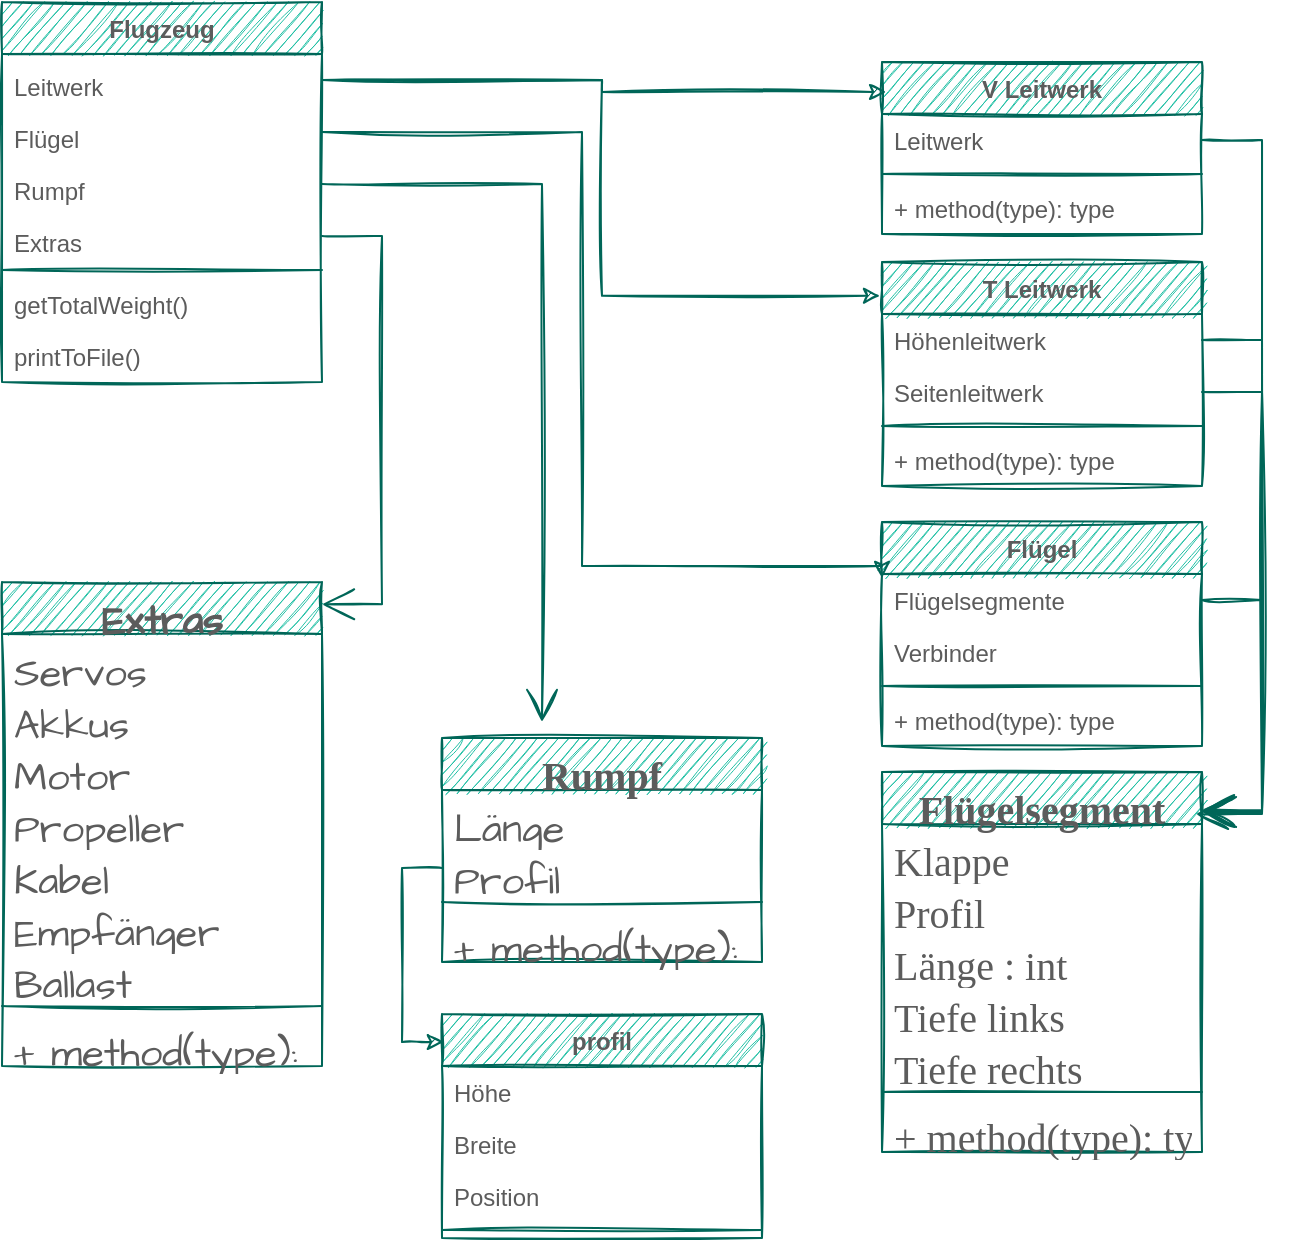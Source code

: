 <mxfile version="20.3.0" type="device"><diagram id="C5RBs43oDa-KdzZeNtuy" name="Page-1"><mxGraphModel dx="1438" dy="865" grid="1" gridSize="10" guides="1" tooltips="1" connect="1" arrows="1" fold="1" page="1" pageScale="1" pageWidth="827" pageHeight="1169" math="0" shadow="0"><root><mxCell id="WIyWlLk6GJQsqaUBKTNV-0"/><mxCell id="WIyWlLk6GJQsqaUBKTNV-1" parent="WIyWlLk6GJQsqaUBKTNV-0"/><mxCell id="X_vefIot62RxMlytFd0o-3" value="Flugzeug" style="swimlane;fontStyle=1;align=center;verticalAlign=top;childLayout=stackLayout;horizontal=1;startSize=26;horizontalStack=0;resizeParent=1;resizeParentMax=0;resizeLast=0;collapsible=1;marginBottom=0;fillColor=#21C0A5;strokeColor=#006658;fontColor=#5C5C5C;rounded=0;sketch=1;" parent="WIyWlLk6GJQsqaUBKTNV-1" vertex="1"><mxGeometry x="80" y="10" width="160" height="190" as="geometry"/></mxCell><mxCell id="X_vefIot62RxMlytFd0o-22" value="Leitwerk" style="text;strokeColor=none;fillColor=none;align=left;verticalAlign=bottom;spacingLeft=4;spacingRight=4;overflow=hidden;rotatable=0;points=[[0,0.5],[1,0.5]];portConstraint=eastwest;fontColor=#5C5C5C;rounded=0;sketch=1;" parent="X_vefIot62RxMlytFd0o-3" vertex="1"><mxGeometry y="26" width="160" height="26" as="geometry"/></mxCell><mxCell id="X_vefIot62RxMlytFd0o-21" value="Flügel" style="text;strokeColor=none;fillColor=none;align=left;verticalAlign=bottom;spacingLeft=4;spacingRight=4;overflow=hidden;rotatable=0;points=[[0,0.5],[1,0.5]];portConstraint=eastwest;fontColor=#5C5C5C;rounded=0;sketch=1;" parent="X_vefIot62RxMlytFd0o-3" vertex="1"><mxGeometry y="52" width="160" height="26" as="geometry"/></mxCell><mxCell id="X_vefIot62RxMlytFd0o-20" value="Rumpf" style="text;strokeColor=none;fillColor=none;align=left;verticalAlign=bottom;spacingLeft=4;spacingRight=4;overflow=hidden;rotatable=0;points=[[0,0.5],[1,0.5]];portConstraint=eastwest;fontColor=#5C5C5C;rounded=0;sketch=1;" parent="X_vefIot62RxMlytFd0o-3" vertex="1"><mxGeometry y="78" width="160" height="26" as="geometry"/></mxCell><mxCell id="-gHdSSG4RGI7N22OPVDd-2" value="Extras" style="text;strokeColor=none;fillColor=none;align=left;verticalAlign=bottom;spacingLeft=4;spacingRight=4;overflow=hidden;rotatable=0;points=[[0,0.5],[1,0.5]];portConstraint=eastwest;fontColor=#5C5C5C;rounded=0;sketch=1;" parent="X_vefIot62RxMlytFd0o-3" vertex="1"><mxGeometry y="104" width="160" height="26" as="geometry"/></mxCell><mxCell id="X_vefIot62RxMlytFd0o-5" value="" style="line;strokeWidth=1;fillColor=none;align=left;verticalAlign=middle;spacingTop=-1;spacingLeft=3;spacingRight=3;rotatable=0;labelPosition=right;points=[];portConstraint=eastwest;strokeColor=#006658;fontColor=#5C5C5C;rounded=0;sketch=1;" parent="X_vefIot62RxMlytFd0o-3" vertex="1"><mxGeometry y="130" width="160" height="8" as="geometry"/></mxCell><mxCell id="X_vefIot62RxMlytFd0o-6" value="getTotalWeight()" style="text;strokeColor=none;fillColor=none;align=left;verticalAlign=top;spacingLeft=4;spacingRight=4;overflow=hidden;rotatable=0;points=[[0,0.5],[1,0.5]];portConstraint=eastwest;fontColor=#5C5C5C;rounded=0;sketch=1;" parent="X_vefIot62RxMlytFd0o-3" vertex="1"><mxGeometry y="138" width="160" height="26" as="geometry"/></mxCell><mxCell id="X_vefIot62RxMlytFd0o-23" value="printToFile()" style="text;strokeColor=none;fillColor=none;align=left;verticalAlign=top;spacingLeft=4;spacingRight=4;overflow=hidden;rotatable=0;points=[[0,0.5],[1,0.5]];portConstraint=eastwest;fontColor=#5C5C5C;rounded=0;sketch=1;" parent="X_vefIot62RxMlytFd0o-3" vertex="1"><mxGeometry y="164" width="160" height="26" as="geometry"/></mxCell><mxCell id="X_vefIot62RxMlytFd0o-28" value="V Leitwerk" style="swimlane;fontStyle=1;align=center;verticalAlign=top;childLayout=stackLayout;horizontal=1;startSize=26;horizontalStack=0;resizeParent=1;resizeParentMax=0;resizeLast=0;collapsible=1;marginBottom=0;fillColor=#21C0A5;strokeColor=#006658;fontColor=#5C5C5C;rounded=0;sketch=1;" parent="WIyWlLk6GJQsqaUBKTNV-1" vertex="1"><mxGeometry x="520" y="40" width="160" height="86" as="geometry"/></mxCell><mxCell id="X_vefIot62RxMlytFd0o-29" value="Leitwerk" style="text;strokeColor=none;fillColor=none;align=left;verticalAlign=top;spacingLeft=4;spacingRight=4;overflow=hidden;rotatable=0;points=[[0,0.5],[1,0.5]];portConstraint=eastwest;fontColor=#5C5C5C;rounded=0;sketch=1;" parent="X_vefIot62RxMlytFd0o-28" vertex="1"><mxGeometry y="26" width="160" height="26" as="geometry"/></mxCell><mxCell id="X_vefIot62RxMlytFd0o-30" value="" style="line;strokeWidth=1;fillColor=none;align=left;verticalAlign=middle;spacingTop=-1;spacingLeft=3;spacingRight=3;rotatable=0;labelPosition=right;points=[];portConstraint=eastwest;strokeColor=#006658;fontColor=#5C5C5C;rounded=0;sketch=1;" parent="X_vefIot62RxMlytFd0o-28" vertex="1"><mxGeometry y="52" width="160" height="8" as="geometry"/></mxCell><mxCell id="X_vefIot62RxMlytFd0o-31" value="+ method(type): type" style="text;strokeColor=none;fillColor=none;align=left;verticalAlign=top;spacingLeft=4;spacingRight=4;overflow=hidden;rotatable=0;points=[[0,0.5],[1,0.5]];portConstraint=eastwest;fontColor=#5C5C5C;rounded=0;sketch=1;" parent="X_vefIot62RxMlytFd0o-28" vertex="1"><mxGeometry y="60" width="160" height="26" as="geometry"/></mxCell><mxCell id="X_vefIot62RxMlytFd0o-32" value="T Leitwerk" style="swimlane;fontStyle=1;align=center;verticalAlign=top;childLayout=stackLayout;horizontal=1;startSize=26;horizontalStack=0;resizeParent=1;resizeParentMax=0;resizeLast=0;collapsible=1;marginBottom=0;fillColor=#21C0A5;strokeColor=#006658;fontColor=#5C5C5C;rounded=0;sketch=1;" parent="WIyWlLk6GJQsqaUBKTNV-1" vertex="1"><mxGeometry x="520" y="140" width="160" height="112" as="geometry"/></mxCell><mxCell id="X_vefIot62RxMlytFd0o-33" value="Höhenleitwerk" style="text;strokeColor=none;fillColor=none;align=left;verticalAlign=top;spacingLeft=4;spacingRight=4;overflow=hidden;rotatable=0;points=[[0,0.5],[1,0.5]];portConstraint=eastwest;fontColor=#5C5C5C;rounded=0;sketch=1;" parent="X_vefIot62RxMlytFd0o-32" vertex="1"><mxGeometry y="26" width="160" height="26" as="geometry"/></mxCell><mxCell id="-gHdSSG4RGI7N22OPVDd-1" value="Seitenleitwerk" style="text;strokeColor=none;fillColor=none;align=left;verticalAlign=top;spacingLeft=4;spacingRight=4;overflow=hidden;rotatable=0;points=[[0,0.5],[1,0.5]];portConstraint=eastwest;fontColor=#5C5C5C;rounded=0;sketch=1;" parent="X_vefIot62RxMlytFd0o-32" vertex="1"><mxGeometry y="52" width="160" height="26" as="geometry"/></mxCell><mxCell id="X_vefIot62RxMlytFd0o-34" value="" style="line;strokeWidth=1;fillColor=none;align=left;verticalAlign=middle;spacingTop=-1;spacingLeft=3;spacingRight=3;rotatable=0;labelPosition=right;points=[];portConstraint=eastwest;strokeColor=#006658;fontColor=#5C5C5C;rounded=0;sketch=1;" parent="X_vefIot62RxMlytFd0o-32" vertex="1"><mxGeometry y="78" width="160" height="8" as="geometry"/></mxCell><mxCell id="X_vefIot62RxMlytFd0o-35" value="+ method(type): type" style="text;strokeColor=none;fillColor=none;align=left;verticalAlign=top;spacingLeft=4;spacingRight=4;overflow=hidden;rotatable=0;points=[[0,0.5],[1,0.5]];portConstraint=eastwest;fontColor=#5C5C5C;rounded=0;sketch=1;" parent="X_vefIot62RxMlytFd0o-32" vertex="1"><mxGeometry y="86" width="160" height="26" as="geometry"/></mxCell><mxCell id="X_vefIot62RxMlytFd0o-37" style="edgeStyle=orthogonalEdgeStyle;orthogonalLoop=1;jettySize=auto;html=1;entryX=0.013;entryY=0.174;entryDx=0;entryDy=0;entryPerimeter=0;strokeColor=#006658;fontColor=#5C5C5C;rounded=0;sketch=1;" parent="WIyWlLk6GJQsqaUBKTNV-1" source="X_vefIot62RxMlytFd0o-22" target="X_vefIot62RxMlytFd0o-28" edge="1"><mxGeometry relative="1" as="geometry"/></mxCell><mxCell id="X_vefIot62RxMlytFd0o-38" style="edgeStyle=orthogonalEdgeStyle;orthogonalLoop=1;jettySize=auto;html=1;exitX=1;exitY=0.5;exitDx=0;exitDy=0;entryX=-0.006;entryY=0.151;entryDx=0;entryDy=0;entryPerimeter=0;strokeColor=#006658;fontColor=#5C5C5C;rounded=0;sketch=1;" parent="WIyWlLk6GJQsqaUBKTNV-1" source="X_vefIot62RxMlytFd0o-22" target="X_vefIot62RxMlytFd0o-32" edge="1"><mxGeometry relative="1" as="geometry"/></mxCell><mxCell id="X_vefIot62RxMlytFd0o-39" value="Flügel" style="swimlane;fontStyle=1;align=center;verticalAlign=top;childLayout=stackLayout;horizontal=1;startSize=26;horizontalStack=0;resizeParent=1;resizeParentMax=0;resizeLast=0;collapsible=1;marginBottom=0;fillColor=#21C0A5;strokeColor=#006658;fontColor=#5C5C5C;rounded=0;sketch=1;" parent="WIyWlLk6GJQsqaUBKTNV-1" vertex="1"><mxGeometry x="520" y="270" width="160" height="112" as="geometry"/></mxCell><mxCell id="X_vefIot62RxMlytFd0o-40" value="Flügelsegmente&#10;&#10;" style="text;strokeColor=none;fillColor=none;align=left;verticalAlign=top;spacingLeft=4;spacingRight=4;overflow=hidden;rotatable=0;points=[[0,0.5],[1,0.5]];portConstraint=eastwest;fontColor=#5C5C5C;rounded=0;sketch=1;" parent="X_vefIot62RxMlytFd0o-39" vertex="1"><mxGeometry y="26" width="160" height="26" as="geometry"/></mxCell><mxCell id="salrMsW0N_368Pm0OWzv-11" value="Verbinder" style="text;strokeColor=none;fillColor=none;align=left;verticalAlign=top;spacingLeft=4;spacingRight=4;overflow=hidden;rotatable=0;points=[[0,0.5],[1,0.5]];portConstraint=eastwest;fontColor=#5C5C5C;rounded=0;sketch=1;" parent="X_vefIot62RxMlytFd0o-39" vertex="1"><mxGeometry y="52" width="160" height="26" as="geometry"/></mxCell><mxCell id="X_vefIot62RxMlytFd0o-41" value="" style="line;strokeWidth=1;fillColor=none;align=left;verticalAlign=middle;spacingTop=-1;spacingLeft=3;spacingRight=3;rotatable=0;labelPosition=right;points=[];portConstraint=eastwest;strokeColor=#006658;fontColor=#5C5C5C;rounded=0;sketch=1;" parent="X_vefIot62RxMlytFd0o-39" vertex="1"><mxGeometry y="78" width="160" height="8" as="geometry"/></mxCell><mxCell id="X_vefIot62RxMlytFd0o-42" value="+ method(type): type" style="text;strokeColor=none;fillColor=none;align=left;verticalAlign=top;spacingLeft=4;spacingRight=4;overflow=hidden;rotatable=0;points=[[0,0.5],[1,0.5]];portConstraint=eastwest;fontColor=#5C5C5C;rounded=0;sketch=1;" parent="X_vefIot62RxMlytFd0o-39" vertex="1"><mxGeometry y="86" width="160" height="26" as="geometry"/></mxCell><mxCell id="-gHdSSG4RGI7N22OPVDd-0" style="edgeStyle=orthogonalEdgeStyle;orthogonalLoop=1;jettySize=auto;html=1;exitX=1;exitY=0.5;exitDx=0;exitDy=0;entryX=0;entryY=0.25;entryDx=0;entryDy=0;strokeColor=#006658;fontColor=#5C5C5C;rounded=0;sketch=1;" parent="WIyWlLk6GJQsqaUBKTNV-1" source="X_vefIot62RxMlytFd0o-21" target="X_vefIot62RxMlytFd0o-39" edge="1"><mxGeometry relative="1" as="geometry"><mxPoint x="360" y="260" as="targetPoint"/><Array as="points"><mxPoint x="370" y="75"/><mxPoint x="370" y="292"/></Array></mxGeometry></mxCell><mxCell id="-gHdSSG4RGI7N22OPVDd-3" value="Extras" style="swimlane;fontStyle=1;align=center;verticalAlign=top;childLayout=stackLayout;horizontal=1;startSize=26;horizontalStack=0;resizeParent=1;resizeParentMax=0;resizeLast=0;collapsible=1;marginBottom=0;hachureGap=4;fontFamily=Architects Daughter;fontSource=https%3A%2F%2Ffonts.googleapis.com%2Fcss%3Ffamily%3DArchitects%2BDaughter;fontSize=20;rounded=0;sketch=1;fillColor=#21C0A5;strokeColor=#006658;fontColor=#5C5C5C;" parent="WIyWlLk6GJQsqaUBKTNV-1" vertex="1"><mxGeometry x="80" y="300" width="160" height="242" as="geometry"/></mxCell><mxCell id="-gHdSSG4RGI7N22OPVDd-4" value="Servos&#10;&#10;" style="text;strokeColor=none;fillColor=none;align=left;verticalAlign=top;spacingLeft=4;spacingRight=4;overflow=hidden;rotatable=0;points=[[0,0.5],[1,0.5]];portConstraint=eastwest;hachureGap=4;fontFamily=Architects Daughter;fontSource=https%3A%2F%2Ffonts.googleapis.com%2Fcss%3Ffamily%3DArchitects%2BDaughter;fontSize=20;rounded=0;sketch=1;fontColor=#5C5C5C;" parent="-gHdSSG4RGI7N22OPVDd-3" vertex="1"><mxGeometry y="26" width="160" height="26" as="geometry"/></mxCell><mxCell id="-gHdSSG4RGI7N22OPVDd-10" value="Akkus&#10;" style="text;strokeColor=none;fillColor=none;align=left;verticalAlign=top;spacingLeft=4;spacingRight=4;overflow=hidden;rotatable=0;points=[[0,0.5],[1,0.5]];portConstraint=eastwest;hachureGap=4;fontFamily=Architects Daughter;fontSource=https%3A%2F%2Ffonts.googleapis.com%2Fcss%3Ffamily%3DArchitects%2BDaughter;fontSize=20;rounded=0;sketch=1;fontColor=#5C5C5C;" parent="-gHdSSG4RGI7N22OPVDd-3" vertex="1"><mxGeometry y="52" width="160" height="26" as="geometry"/></mxCell><mxCell id="-gHdSSG4RGI7N22OPVDd-9" value="Motor" style="text;strokeColor=none;fillColor=none;align=left;verticalAlign=top;spacingLeft=4;spacingRight=4;overflow=hidden;rotatable=0;points=[[0,0.5],[1,0.5]];portConstraint=eastwest;hachureGap=4;fontFamily=Architects Daughter;fontSource=https%3A%2F%2Ffonts.googleapis.com%2Fcss%3Ffamily%3DArchitects%2BDaughter;fontSize=20;rounded=0;sketch=1;fontColor=#5C5C5C;" parent="-gHdSSG4RGI7N22OPVDd-3" vertex="1"><mxGeometry y="78" width="160" height="26" as="geometry"/></mxCell><mxCell id="-gHdSSG4RGI7N22OPVDd-8" value="Propeller&#10;" style="text;strokeColor=none;fillColor=none;align=left;verticalAlign=top;spacingLeft=4;spacingRight=4;overflow=hidden;rotatable=0;points=[[0,0.5],[1,0.5]];portConstraint=eastwest;hachureGap=4;fontFamily=Architects Daughter;fontSource=https%3A%2F%2Ffonts.googleapis.com%2Fcss%3Ffamily%3DArchitects%2BDaughter;fontSize=20;rounded=0;sketch=1;fontColor=#5C5C5C;" parent="-gHdSSG4RGI7N22OPVDd-3" vertex="1"><mxGeometry y="104" width="160" height="26" as="geometry"/></mxCell><mxCell id="-gHdSSG4RGI7N22OPVDd-7" value="Kabel" style="text;strokeColor=none;fillColor=none;align=left;verticalAlign=top;spacingLeft=4;spacingRight=4;overflow=hidden;rotatable=0;points=[[0,0.5],[1,0.5]];portConstraint=eastwest;hachureGap=4;fontFamily=Architects Daughter;fontSource=https%3A%2F%2Ffonts.googleapis.com%2Fcss%3Ffamily%3DArchitects%2BDaughter;fontSize=20;rounded=0;sketch=1;fontColor=#5C5C5C;" parent="-gHdSSG4RGI7N22OPVDd-3" vertex="1"><mxGeometry y="130" width="160" height="26" as="geometry"/></mxCell><mxCell id="-gHdSSG4RGI7N22OPVDd-11" value="Empfänger" style="text;strokeColor=none;fillColor=none;align=left;verticalAlign=top;spacingLeft=4;spacingRight=4;overflow=hidden;rotatable=0;points=[[0,0.5],[1,0.5]];portConstraint=eastwest;hachureGap=4;fontFamily=Architects Daughter;fontSource=https%3A%2F%2Ffonts.googleapis.com%2Fcss%3Ffamily%3DArchitects%2BDaughter;fontSize=20;rounded=0;sketch=1;fontColor=#5C5C5C;" parent="-gHdSSG4RGI7N22OPVDd-3" vertex="1"><mxGeometry y="156" width="160" height="26" as="geometry"/></mxCell><mxCell id="-gHdSSG4RGI7N22OPVDd-20" value="Ballast" style="text;strokeColor=none;fillColor=none;align=left;verticalAlign=top;spacingLeft=4;spacingRight=4;overflow=hidden;rotatable=0;points=[[0,0.5],[1,0.5]];portConstraint=eastwest;hachureGap=4;fontFamily=Architects Daughter;fontSource=https%3A%2F%2Ffonts.googleapis.com%2Fcss%3Ffamily%3DArchitects%2BDaughter;fontSize=20;rounded=0;sketch=1;fontColor=#5C5C5C;" parent="-gHdSSG4RGI7N22OPVDd-3" vertex="1"><mxGeometry y="182" width="160" height="26" as="geometry"/></mxCell><mxCell id="-gHdSSG4RGI7N22OPVDd-5" value="" style="line;strokeWidth=1;fillColor=none;align=left;verticalAlign=middle;spacingTop=-1;spacingLeft=3;spacingRight=3;rotatable=0;labelPosition=right;points=[];portConstraint=eastwest;strokeColor=#006658;hachureGap=4;fontFamily=Architects Daughter;fontSource=https%3A%2F%2Ffonts.googleapis.com%2Fcss%3Ffamily%3DArchitects%2BDaughter;fontSize=20;rounded=0;sketch=1;fontColor=#5C5C5C;" parent="-gHdSSG4RGI7N22OPVDd-3" vertex="1"><mxGeometry y="208" width="160" height="8" as="geometry"/></mxCell><mxCell id="-gHdSSG4RGI7N22OPVDd-6" value="+ method(type): type" style="text;strokeColor=none;fillColor=none;align=left;verticalAlign=top;spacingLeft=4;spacingRight=4;overflow=hidden;rotatable=0;points=[[0,0.5],[1,0.5]];portConstraint=eastwest;hachureGap=4;fontFamily=Architects Daughter;fontSource=https%3A%2F%2Ffonts.googleapis.com%2Fcss%3Ffamily%3DArchitects%2BDaughter;fontSize=20;rounded=0;sketch=1;fontColor=#5C5C5C;" parent="-gHdSSG4RGI7N22OPVDd-3" vertex="1"><mxGeometry y="216" width="160" height="26" as="geometry"/></mxCell><mxCell id="-gHdSSG4RGI7N22OPVDd-12" style="edgeStyle=orthogonalEdgeStyle;rounded=0;sketch=1;hachureGap=4;orthogonalLoop=1;jettySize=auto;html=1;exitX=1;exitY=0.5;exitDx=0;exitDy=0;entryX=1;entryY=0.046;entryDx=0;entryDy=0;entryPerimeter=0;strokeColor=#006658;fontFamily=Architects Daughter;fontSource=https%3A%2F%2Ffonts.googleapis.com%2Fcss%3Ffamily%3DArchitects%2BDaughter;fontSize=16;fontColor=#5C5C5C;endArrow=open;startSize=14;endSize=14;sourcePerimeterSpacing=8;targetPerimeterSpacing=8;fillColor=#21C0A5;" parent="WIyWlLk6GJQsqaUBKTNV-1" source="-gHdSSG4RGI7N22OPVDd-2" target="-gHdSSG4RGI7N22OPVDd-3" edge="1"><mxGeometry relative="1" as="geometry"/></mxCell><mxCell id="-gHdSSG4RGI7N22OPVDd-13" value="Rumpf" style="swimlane;fontStyle=1;align=center;verticalAlign=top;childLayout=stackLayout;horizontal=1;startSize=26;horizontalStack=0;resizeParent=1;resizeParentMax=0;resizeLast=0;collapsible=1;marginBottom=0;sketch=1;hachureGap=4;strokeColor=#006658;fontFamily=Times New Roman;fontSize=20;fontColor=#5C5C5C;fillColor=#21C0A5;rounded=0;" parent="WIyWlLk6GJQsqaUBKTNV-1" vertex="1"><mxGeometry x="300" y="378" width="160" height="112" as="geometry"/></mxCell><mxCell id="-gHdSSG4RGI7N22OPVDd-14" value="Länge" style="text;strokeColor=none;fillColor=none;align=left;verticalAlign=top;spacingLeft=4;spacingRight=4;overflow=hidden;rotatable=0;points=[[0,0.5],[1,0.5]];portConstraint=eastwest;sketch=1;hachureGap=4;fontFamily=Architects Daughter;fontSource=https%3A%2F%2Ffonts.googleapis.com%2Fcss%3Ffamily%3DArchitects%2BDaughter;fontSize=20;fontColor=#5C5C5C;rounded=0;" parent="-gHdSSG4RGI7N22OPVDd-13" vertex="1"><mxGeometry y="26" width="160" height="26" as="geometry"/></mxCell><mxCell id="-gHdSSG4RGI7N22OPVDd-19" value="Profil&#10;" style="text;strokeColor=none;fillColor=none;align=left;verticalAlign=top;spacingLeft=4;spacingRight=4;overflow=hidden;rotatable=0;points=[[0,0.5],[1,0.5]];portConstraint=eastwest;sketch=1;hachureGap=4;fontFamily=Architects Daughter;fontSource=https%3A%2F%2Ffonts.googleapis.com%2Fcss%3Ffamily%3DArchitects%2BDaughter;fontSize=20;fontColor=#5C5C5C;rounded=0;" parent="-gHdSSG4RGI7N22OPVDd-13" vertex="1"><mxGeometry y="52" width="160" height="26" as="geometry"/></mxCell><mxCell id="-gHdSSG4RGI7N22OPVDd-15" value="" style="line;strokeWidth=1;fillColor=none;align=left;verticalAlign=middle;spacingTop=-1;spacingLeft=3;spacingRight=3;rotatable=0;labelPosition=right;points=[];portConstraint=eastwest;strokeColor=#006658;sketch=1;hachureGap=4;fontFamily=Architects Daughter;fontSource=https%3A%2F%2Ffonts.googleapis.com%2Fcss%3Ffamily%3DArchitects%2BDaughter;fontSize=20;fontColor=#5C5C5C;rounded=0;" parent="-gHdSSG4RGI7N22OPVDd-13" vertex="1"><mxGeometry y="78" width="160" height="8" as="geometry"/></mxCell><mxCell id="-gHdSSG4RGI7N22OPVDd-16" value="+ method(type): type" style="text;strokeColor=none;fillColor=none;align=left;verticalAlign=top;spacingLeft=4;spacingRight=4;overflow=hidden;rotatable=0;points=[[0,0.5],[1,0.5]];portConstraint=eastwest;sketch=1;hachureGap=4;fontFamily=Architects Daughter;fontSource=https%3A%2F%2Ffonts.googleapis.com%2Fcss%3Ffamily%3DArchitects%2BDaughter;fontSize=20;fontColor=#5C5C5C;rounded=0;" parent="-gHdSSG4RGI7N22OPVDd-13" vertex="1"><mxGeometry y="86" width="160" height="26" as="geometry"/></mxCell><mxCell id="-gHdSSG4RGI7N22OPVDd-21" style="edgeStyle=orthogonalEdgeStyle;rounded=0;sketch=1;hachureGap=4;orthogonalLoop=1;jettySize=auto;html=1;exitX=1;exitY=0.5;exitDx=0;exitDy=0;strokeColor=#006658;fontFamily=Architects Daughter;fontSource=https%3A%2F%2Ffonts.googleapis.com%2Fcss%3Ffamily%3DArchitects%2BDaughter;fontSize=16;fontColor=#5C5C5C;endArrow=open;startSize=14;endSize=14;sourcePerimeterSpacing=8;targetPerimeterSpacing=8;fillColor=#21C0A5;" parent="WIyWlLk6GJQsqaUBKTNV-1" source="X_vefIot62RxMlytFd0o-20" target="-gHdSSG4RGI7N22OPVDd-13" edge="1"><mxGeometry relative="1" as="geometry"><Array as="points"><mxPoint x="350" y="101"/></Array></mxGeometry></mxCell><mxCell id="-gHdSSG4RGI7N22OPVDd-22" value="Flügelsegment" style="swimlane;fontStyle=1;align=center;verticalAlign=top;childLayout=stackLayout;horizontal=1;startSize=26;horizontalStack=0;resizeParent=1;resizeParentMax=0;resizeLast=0;collapsible=1;marginBottom=0;sketch=1;hachureGap=4;strokeColor=#006658;fontFamily=Times New Roman;fontSize=20;fontColor=#5C5C5C;fillColor=#21C0A5;rounded=0;" parent="WIyWlLk6GJQsqaUBKTNV-1" vertex="1"><mxGeometry x="520" y="395" width="160" height="190" as="geometry"/></mxCell><mxCell id="-gHdSSG4RGI7N22OPVDd-23" value="Klappe&#10;" style="text;strokeColor=none;fillColor=none;align=left;verticalAlign=top;spacingLeft=4;spacingRight=4;overflow=hidden;rotatable=0;points=[[0,0.5],[1,0.5]];portConstraint=eastwest;sketch=1;hachureGap=4;fontFamily=Times New Roman;fontSize=20;fontColor=#5C5C5C;rounded=0;" parent="-gHdSSG4RGI7N22OPVDd-22" vertex="1"><mxGeometry y="26" width="160" height="26" as="geometry"/></mxCell><mxCell id="-gHdSSG4RGI7N22OPVDd-26" value="Profil" style="text;strokeColor=none;fillColor=none;align=left;verticalAlign=top;spacingLeft=4;spacingRight=4;overflow=hidden;rotatable=0;points=[[0,0.5],[1,0.5]];portConstraint=eastwest;sketch=1;hachureGap=4;fontFamily=Times New Roman;fontSize=20;fontColor=#5C5C5C;rounded=0;glass=0;" parent="-gHdSSG4RGI7N22OPVDd-22" vertex="1"><mxGeometry y="52" width="160" height="26" as="geometry"/></mxCell><mxCell id="-gHdSSG4RGI7N22OPVDd-28" value="Länge : int" style="text;strokeColor=none;fillColor=none;align=left;verticalAlign=top;spacingLeft=4;spacingRight=4;overflow=hidden;rotatable=0;points=[[0,0.5],[1,0.5]];portConstraint=eastwest;sketch=1;hachureGap=4;fontFamily=Times New Roman;fontSize=20;fontColor=#5C5C5C;rounded=0;" parent="-gHdSSG4RGI7N22OPVDd-22" vertex="1"><mxGeometry y="78" width="160" height="26" as="geometry"/></mxCell><mxCell id="-gHdSSG4RGI7N22OPVDd-27" value="Tiefe links" style="text;strokeColor=none;fillColor=none;align=left;verticalAlign=top;spacingLeft=4;spacingRight=4;overflow=hidden;rotatable=0;points=[[0,0.5],[1,0.5]];portConstraint=eastwest;sketch=1;hachureGap=4;fontFamily=Times New Roman;fontSize=20;fontColor=#5C5C5C;rounded=0;" parent="-gHdSSG4RGI7N22OPVDd-22" vertex="1"><mxGeometry y="104" width="160" height="26" as="geometry"/></mxCell><mxCell id="-gHdSSG4RGI7N22OPVDd-29" value="Tiefe rechts" style="text;strokeColor=none;fillColor=none;align=left;verticalAlign=top;spacingLeft=4;spacingRight=4;overflow=hidden;rotatable=0;points=[[0,0.5],[1,0.5]];portConstraint=eastwest;sketch=1;hachureGap=4;fontFamily=Times New Roman;fontSize=20;fontColor=#5C5C5C;rounded=0;" parent="-gHdSSG4RGI7N22OPVDd-22" vertex="1"><mxGeometry y="130" width="160" height="26" as="geometry"/></mxCell><mxCell id="-gHdSSG4RGI7N22OPVDd-24" value="" style="line;strokeWidth=1;fillColor=none;align=left;verticalAlign=middle;spacingTop=-1;spacingLeft=3;spacingRight=3;rotatable=0;labelPosition=right;points=[];portConstraint=eastwest;strokeColor=#006658;sketch=1;hachureGap=4;fontFamily=Times New Roman;fontSize=20;fontColor=#5C5C5C;rounded=0;" parent="-gHdSSG4RGI7N22OPVDd-22" vertex="1"><mxGeometry y="156" width="160" height="8" as="geometry"/></mxCell><mxCell id="-gHdSSG4RGI7N22OPVDd-25" value="+ method(type): type" style="text;strokeColor=none;fillColor=none;align=left;verticalAlign=top;spacingLeft=4;spacingRight=4;overflow=hidden;rotatable=0;points=[[0,0.5],[1,0.5]];portConstraint=eastwest;sketch=1;hachureGap=4;fontFamily=Times New Roman;fontSize=20;fontColor=#5C5C5C;rounded=0;" parent="-gHdSSG4RGI7N22OPVDd-22" vertex="1"><mxGeometry y="164" width="160" height="26" as="geometry"/></mxCell><mxCell id="-gHdSSG4RGI7N22OPVDd-30" style="edgeStyle=orthogonalEdgeStyle;rounded=0;sketch=1;hachureGap=4;orthogonalLoop=1;jettySize=auto;html=1;exitX=1;exitY=0.5;exitDx=0;exitDy=0;entryX=1.006;entryY=0.105;entryDx=0;entryDy=0;entryPerimeter=0;strokeColor=#006658;fontFamily=Times New Roman;fontSize=16;fontColor=#5C5C5C;endArrow=open;startSize=14;endSize=14;sourcePerimeterSpacing=8;targetPerimeterSpacing=8;fillColor=#21C0A5;" parent="WIyWlLk6GJQsqaUBKTNV-1" source="X_vefIot62RxMlytFd0o-29" target="-gHdSSG4RGI7N22OPVDd-22" edge="1"><mxGeometry relative="1" as="geometry"/></mxCell><mxCell id="-gHdSSG4RGI7N22OPVDd-31" style="edgeStyle=orthogonalEdgeStyle;rounded=0;sketch=1;hachureGap=4;orthogonalLoop=1;jettySize=auto;html=1;exitX=1;exitY=0.5;exitDx=0;exitDy=0;entryX=1;entryY=0.105;entryDx=0;entryDy=0;entryPerimeter=0;strokeColor=#006658;fontFamily=Times New Roman;fontSize=16;fontColor=#5C5C5C;endArrow=open;startSize=14;endSize=14;sourcePerimeterSpacing=8;targetPerimeterSpacing=8;fillColor=#21C0A5;" parent="WIyWlLk6GJQsqaUBKTNV-1" source="X_vefIot62RxMlytFd0o-40" target="-gHdSSG4RGI7N22OPVDd-22" edge="1"><mxGeometry relative="1" as="geometry"/></mxCell><mxCell id="-gHdSSG4RGI7N22OPVDd-32" style="edgeStyle=orthogonalEdgeStyle;rounded=0;sketch=1;hachureGap=4;orthogonalLoop=1;jettySize=auto;html=1;exitX=1;exitY=0.5;exitDx=0;exitDy=0;entryX=1;entryY=0.1;entryDx=0;entryDy=0;entryPerimeter=0;strokeColor=#006658;fontFamily=Times New Roman;fontSize=16;fontColor=#5C5C5C;endArrow=open;startSize=14;endSize=14;sourcePerimeterSpacing=8;targetPerimeterSpacing=8;fillColor=#21C0A5;" parent="WIyWlLk6GJQsqaUBKTNV-1" source="X_vefIot62RxMlytFd0o-33" target="-gHdSSG4RGI7N22OPVDd-22" edge="1"><mxGeometry relative="1" as="geometry"/></mxCell><mxCell id="-gHdSSG4RGI7N22OPVDd-37" style="edgeStyle=orthogonalEdgeStyle;rounded=0;sketch=1;hachureGap=4;orthogonalLoop=1;jettySize=auto;html=1;exitX=1;exitY=0.5;exitDx=0;exitDy=0;entryX=0.981;entryY=-0.192;entryDx=0;entryDy=0;entryPerimeter=0;strokeColor=#006658;fontFamily=Architects Daughter;fontSource=https%3A%2F%2Ffonts.googleapis.com%2Fcss%3Ffamily%3DArchitects%2BDaughter;fontSize=16;fontColor=#5C5C5C;endArrow=open;startSize=14;endSize=14;sourcePerimeterSpacing=8;targetPerimeterSpacing=8;fillColor=#21C0A5;" parent="WIyWlLk6GJQsqaUBKTNV-1" source="-gHdSSG4RGI7N22OPVDd-1" target="-gHdSSG4RGI7N22OPVDd-23" edge="1"><mxGeometry relative="1" as="geometry"/></mxCell><mxCell id="salrMsW0N_368Pm0OWzv-4" value="profil" style="swimlane;fontStyle=1;align=center;verticalAlign=top;childLayout=stackLayout;horizontal=1;startSize=26;horizontalStack=0;resizeParent=1;resizeParentMax=0;resizeLast=0;collapsible=1;marginBottom=0;fillColor=#21C0A5;strokeColor=#006658;fontColor=#5C5C5C;sketch=1;rounded=0;" parent="WIyWlLk6GJQsqaUBKTNV-1" vertex="1"><mxGeometry x="300" y="516" width="160" height="112" as="geometry"/></mxCell><mxCell id="salrMsW0N_368Pm0OWzv-5" value="Höhe" style="text;strokeColor=none;fillColor=none;align=left;verticalAlign=top;spacingLeft=4;spacingRight=4;overflow=hidden;rotatable=0;points=[[0,0.5],[1,0.5]];portConstraint=eastwest;fontColor=#5C5C5C;sketch=1;rounded=0;" parent="salrMsW0N_368Pm0OWzv-4" vertex="1"><mxGeometry y="26" width="160" height="26" as="geometry"/></mxCell><mxCell id="salrMsW0N_368Pm0OWzv-8" value="Breite" style="text;strokeColor=none;fillColor=none;align=left;verticalAlign=top;spacingLeft=4;spacingRight=4;overflow=hidden;rotatable=0;points=[[0,0.5],[1,0.5]];portConstraint=eastwest;fontColor=#5C5C5C;sketch=1;rounded=0;" parent="salrMsW0N_368Pm0OWzv-4" vertex="1"><mxGeometry y="52" width="160" height="26" as="geometry"/></mxCell><mxCell id="salrMsW0N_368Pm0OWzv-9" value="Position" style="text;strokeColor=none;fillColor=none;align=left;verticalAlign=top;spacingLeft=4;spacingRight=4;overflow=hidden;rotatable=0;points=[[0,0.5],[1,0.5]];portConstraint=eastwest;fontColor=#5C5C5C;sketch=1;rounded=0;" parent="salrMsW0N_368Pm0OWzv-4" vertex="1"><mxGeometry y="78" width="160" height="26" as="geometry"/></mxCell><mxCell id="salrMsW0N_368Pm0OWzv-6" value="" style="line;strokeWidth=1;fillColor=none;align=left;verticalAlign=middle;spacingTop=-1;spacingLeft=3;spacingRight=3;rotatable=0;labelPosition=right;points=[];portConstraint=eastwest;strokeColor=#006658;fontColor=#5C5C5C;sketch=1;rounded=0;" parent="salrMsW0N_368Pm0OWzv-4" vertex="1"><mxGeometry y="104" width="160" height="8" as="geometry"/></mxCell><mxCell id="salrMsW0N_368Pm0OWzv-10" style="edgeStyle=orthogonalEdgeStyle;rounded=0;orthogonalLoop=1;jettySize=auto;html=1;exitX=0;exitY=0.5;exitDx=0;exitDy=0;entryX=0.006;entryY=0.125;entryDx=0;entryDy=0;entryPerimeter=0;strokeColor=#006658;fontColor=#5C5C5C;sketch=1;" parent="WIyWlLk6GJQsqaUBKTNV-1" source="-gHdSSG4RGI7N22OPVDd-19" target="salrMsW0N_368Pm0OWzv-4" edge="1"><mxGeometry relative="1" as="geometry"/></mxCell></root></mxGraphModel></diagram></mxfile>